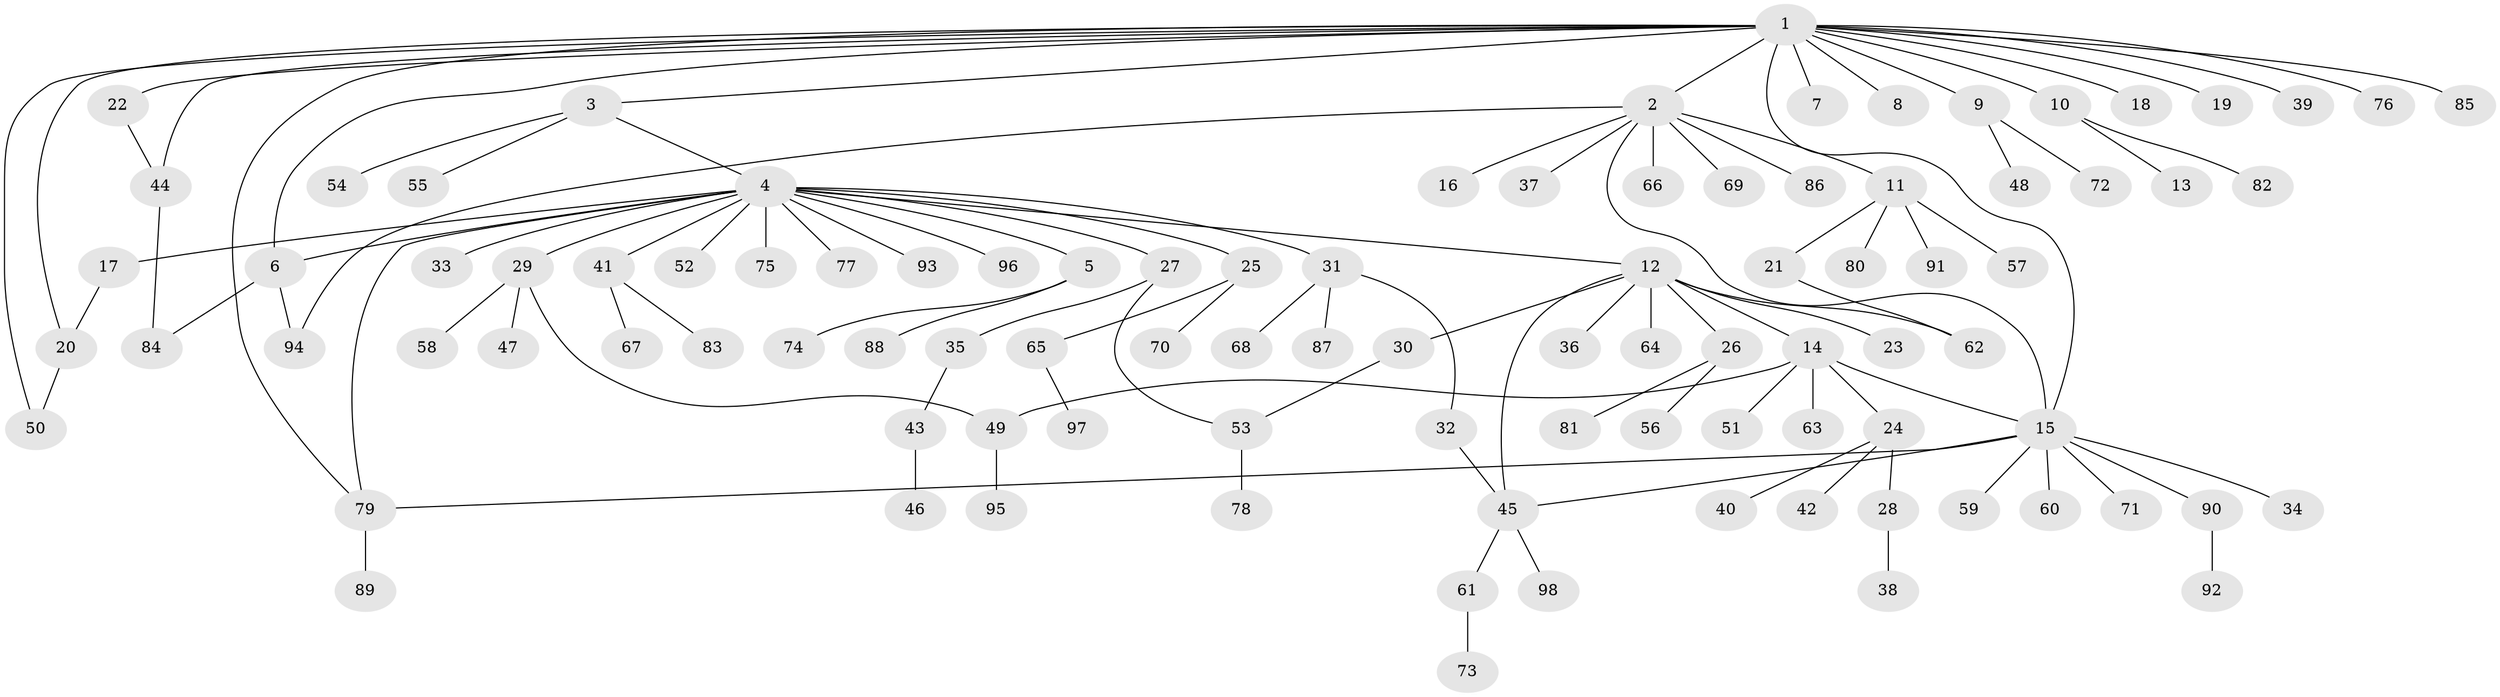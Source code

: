 // Generated by graph-tools (version 1.1) at 2025/01/03/09/25 03:01:42]
// undirected, 98 vertices, 112 edges
graph export_dot {
graph [start="1"]
  node [color=gray90,style=filled];
  1;
  2;
  3;
  4;
  5;
  6;
  7;
  8;
  9;
  10;
  11;
  12;
  13;
  14;
  15;
  16;
  17;
  18;
  19;
  20;
  21;
  22;
  23;
  24;
  25;
  26;
  27;
  28;
  29;
  30;
  31;
  32;
  33;
  34;
  35;
  36;
  37;
  38;
  39;
  40;
  41;
  42;
  43;
  44;
  45;
  46;
  47;
  48;
  49;
  50;
  51;
  52;
  53;
  54;
  55;
  56;
  57;
  58;
  59;
  60;
  61;
  62;
  63;
  64;
  65;
  66;
  67;
  68;
  69;
  70;
  71;
  72;
  73;
  74;
  75;
  76;
  77;
  78;
  79;
  80;
  81;
  82;
  83;
  84;
  85;
  86;
  87;
  88;
  89;
  90;
  91;
  92;
  93;
  94;
  95;
  96;
  97;
  98;
  1 -- 2;
  1 -- 3;
  1 -- 6;
  1 -- 7;
  1 -- 8;
  1 -- 9;
  1 -- 10;
  1 -- 15;
  1 -- 18;
  1 -- 19;
  1 -- 20;
  1 -- 22;
  1 -- 39;
  1 -- 44;
  1 -- 50;
  1 -- 76;
  1 -- 79;
  1 -- 85;
  2 -- 11;
  2 -- 15;
  2 -- 16;
  2 -- 37;
  2 -- 66;
  2 -- 69;
  2 -- 86;
  2 -- 94;
  3 -- 4;
  3 -- 54;
  3 -- 55;
  4 -- 5;
  4 -- 6;
  4 -- 12;
  4 -- 17;
  4 -- 25;
  4 -- 27;
  4 -- 29;
  4 -- 31;
  4 -- 33;
  4 -- 41;
  4 -- 52;
  4 -- 75;
  4 -- 77;
  4 -- 79;
  4 -- 93;
  4 -- 96;
  5 -- 74;
  5 -- 88;
  6 -- 84;
  6 -- 94;
  9 -- 48;
  9 -- 72;
  10 -- 13;
  10 -- 82;
  11 -- 21;
  11 -- 57;
  11 -- 80;
  11 -- 91;
  12 -- 14;
  12 -- 23;
  12 -- 26;
  12 -- 30;
  12 -- 36;
  12 -- 45;
  12 -- 62;
  12 -- 64;
  14 -- 15;
  14 -- 24;
  14 -- 49;
  14 -- 51;
  14 -- 63;
  15 -- 34;
  15 -- 45;
  15 -- 59;
  15 -- 60;
  15 -- 71;
  15 -- 79;
  15 -- 90;
  17 -- 20;
  20 -- 50;
  21 -- 62;
  22 -- 44;
  24 -- 28;
  24 -- 40;
  24 -- 42;
  25 -- 65;
  25 -- 70;
  26 -- 56;
  26 -- 81;
  27 -- 35;
  27 -- 53;
  28 -- 38;
  29 -- 47;
  29 -- 49;
  29 -- 58;
  30 -- 53;
  31 -- 32;
  31 -- 68;
  31 -- 87;
  32 -- 45;
  35 -- 43;
  41 -- 67;
  41 -- 83;
  43 -- 46;
  44 -- 84;
  45 -- 61;
  45 -- 98;
  49 -- 95;
  53 -- 78;
  61 -- 73;
  65 -- 97;
  79 -- 89;
  90 -- 92;
}
